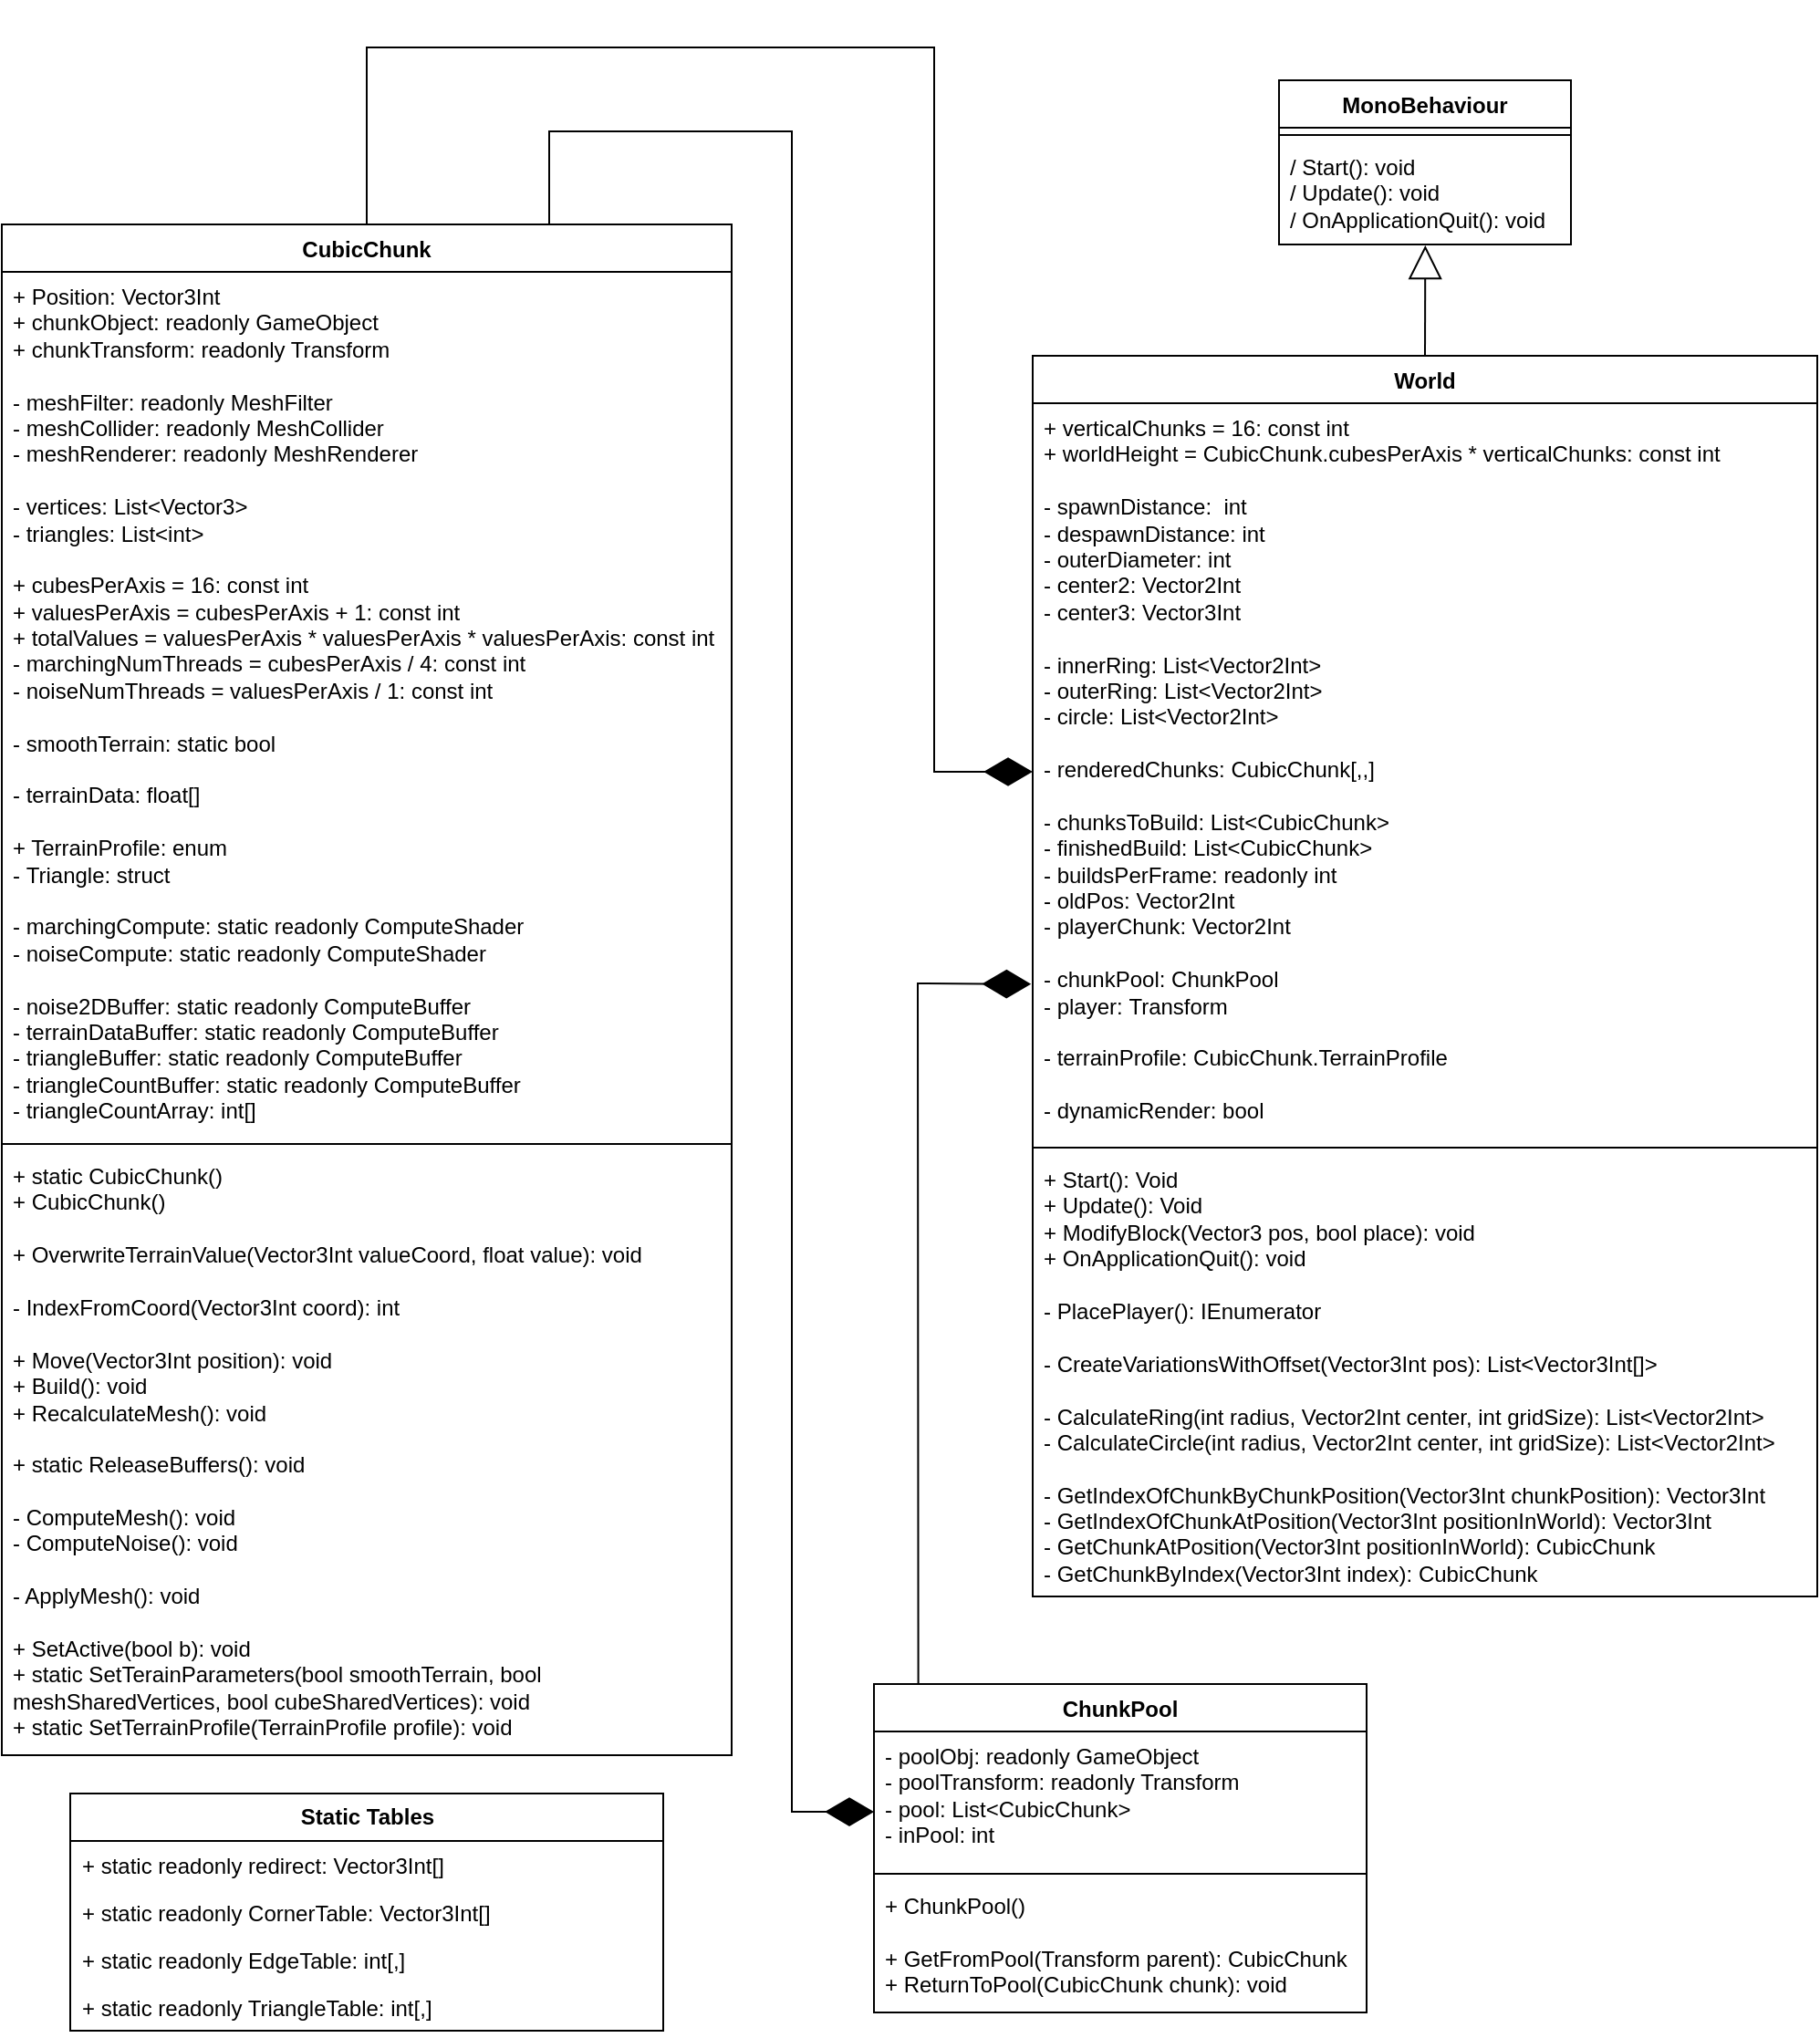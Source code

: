 <mxfile version="24.7.8">
  <diagram name="Page-1" id="7AZ2iGGMSTfgzpmB2fW4">
    <mxGraphModel dx="3457" dy="2636" grid="0" gridSize="10" guides="1" tooltips="1" connect="1" arrows="1" fold="1" page="1" pageScale="1" pageWidth="850" pageHeight="1100" math="0" shadow="0">
      <root>
        <mxCell id="0" />
        <mxCell id="1" parent="0" />
        <mxCell id="fkbyZMpydI6FCDIi1KVa-1" value="MonoBehaviour" style="swimlane;fontStyle=1;align=center;verticalAlign=top;childLayout=stackLayout;horizontal=1;startSize=26;horizontalStack=0;resizeParent=1;resizeParentMax=0;resizeLast=0;collapsible=1;marginBottom=0;whiteSpace=wrap;html=1;" parent="1" vertex="1">
          <mxGeometry x="550" y="26" width="160" height="90" as="geometry" />
        </mxCell>
        <mxCell id="fkbyZMpydI6FCDIi1KVa-3" value="" style="line;strokeWidth=1;fillColor=none;align=left;verticalAlign=middle;spacingTop=-1;spacingLeft=3;spacingRight=3;rotatable=0;labelPosition=right;points=[];portConstraint=eastwest;strokeColor=inherit;" parent="fkbyZMpydI6FCDIi1KVa-1" vertex="1">
          <mxGeometry y="26" width="160" height="8" as="geometry" />
        </mxCell>
        <mxCell id="fkbyZMpydI6FCDIi1KVa-4" value="/ Start(): void&lt;div&gt;/ Update(): void&lt;br&gt;&lt;/div&gt;&lt;div&gt;/&amp;nbsp;OnApplicationQuit(): void&lt;/div&gt;" style="text;strokeColor=none;fillColor=none;align=left;verticalAlign=top;spacingLeft=4;spacingRight=4;overflow=hidden;rotatable=0;points=[[0,0.5],[1,0.5]];portConstraint=eastwest;whiteSpace=wrap;html=1;" parent="fkbyZMpydI6FCDIi1KVa-1" vertex="1">
          <mxGeometry y="34" width="160" height="56" as="geometry" />
        </mxCell>
        <mxCell id="fkbyZMpydI6FCDIi1KVa-8" value="" style="endArrow=block;endSize=16;endFill=0;html=1;rounded=0;exitX=0.5;exitY=0;exitDx=0;exitDy=0;entryX=0.501;entryY=1.009;entryDx=0;entryDy=0;entryPerimeter=0;" parent="1" source="fkbyZMpydI6FCDIi1KVa-9" target="fkbyZMpydI6FCDIi1KVa-4" edge="1">
          <mxGeometry width="160" relative="1" as="geometry">
            <mxPoint x="328" y="187" as="sourcePoint" />
            <mxPoint x="478" y="157" as="targetPoint" />
          </mxGeometry>
        </mxCell>
        <mxCell id="fkbyZMpydI6FCDIi1KVa-9" value="World" style="swimlane;fontStyle=1;align=center;verticalAlign=top;childLayout=stackLayout;horizontal=1;startSize=26;horizontalStack=0;resizeParent=1;resizeParentMax=0;resizeLast=0;collapsible=1;marginBottom=0;whiteSpace=wrap;html=1;" parent="1" vertex="1">
          <mxGeometry x="415" y="177" width="430" height="680" as="geometry" />
        </mxCell>
        <mxCell id="fkbyZMpydI6FCDIi1KVa-10" value="&lt;div&gt;+ verticalChunks = 16:&amp;nbsp;&lt;span style=&quot;background-color: initial;&quot;&gt;const int&lt;/span&gt;&lt;/div&gt;&lt;div&gt;+ worldHeight = CubicChunk.cubesPerAxis * verticalChunks:&amp;nbsp;&lt;span style=&quot;background-color: initial;&quot;&gt;const int&lt;/span&gt;&lt;/div&gt;&lt;div&gt;&lt;span style=&quot;background-color: initial;&quot;&gt;&lt;br&gt;&lt;/span&gt;&lt;/div&gt;&lt;div&gt;&lt;span style=&quot;background-color: initial;&quot;&gt;- spawnDistance:&amp;nbsp;&lt;/span&gt;&lt;span style=&quot;background-color: initial;&quot;&gt;&amp;nbsp;&lt;/span&gt;&lt;span style=&quot;background-color: initial;&quot;&gt;int&lt;/span&gt;&lt;/div&gt;&lt;div&gt;&lt;span style=&quot;background-color: initial;&quot;&gt;&lt;div&gt;- despawnDistance: int&lt;/div&gt;&lt;div&gt;- outerDiameter: int&lt;/div&gt;&lt;div&gt;- center2: Vector2Int&lt;/div&gt;&lt;div&gt;- center3: Vector3Int&lt;/div&gt;&lt;div&gt;&lt;br&gt;&lt;/div&gt;&lt;div&gt;- innerRing:&amp;nbsp;&lt;span style=&quot;background-color: initial;&quot;&gt;List&amp;lt;Vector2Int&amp;gt;&lt;/span&gt;&lt;/div&gt;&lt;/span&gt;&lt;span style=&quot;background-color: initial;&quot;&gt;&lt;div&gt;- outerRing:&amp;nbsp;&lt;span style=&quot;background-color: initial;&quot;&gt;List&amp;lt;Vector2Int&amp;gt;&lt;/span&gt;&lt;/div&gt;&lt;/span&gt;&lt;span style=&quot;background-color: initial;&quot;&gt;&lt;div&gt;- circle:&amp;nbsp;&lt;span style=&quot;background-color: initial;&quot;&gt;List&amp;lt;Vector2Int&amp;gt;&lt;/span&gt;&lt;/div&gt;&lt;/span&gt;&lt;span style=&quot;background-color: initial;&quot;&gt;&lt;div&gt;&lt;br&gt;&lt;/div&gt;&lt;div&gt;- renderedChunks:&amp;nbsp;&lt;span style=&quot;background-color: initial;&quot;&gt;CubicChunk[,,]&lt;/span&gt;&lt;/div&gt;&lt;/span&gt;&lt;span style=&quot;background-color: initial;&quot;&gt;&lt;div&gt;&lt;br&gt;&lt;/div&gt;&lt;div&gt;- chunksToBuild:&amp;nbsp;&lt;span style=&quot;background-color: initial;&quot;&gt;List&amp;lt;CubicChunk&amp;gt;&lt;/span&gt;&lt;/div&gt;&lt;/span&gt;&lt;span style=&quot;background-color: initial;&quot;&gt;&lt;div&gt;- finishedBuild:&amp;nbsp;&lt;span style=&quot;background-color: initial;&quot;&gt;List&amp;lt;CubicChunk&amp;gt;&lt;/span&gt;&lt;/div&gt;&lt;/span&gt;&lt;span style=&quot;background-color: initial;&quot;&gt;&lt;div&gt;- buildsPerFrame:&amp;nbsp;&lt;span style=&quot;background-color: initial;&quot;&gt;readonly int&lt;/span&gt;&lt;/div&gt;&lt;/span&gt;&lt;span style=&quot;background-color: initial;&quot;&gt;&lt;div&gt;- oldPos:&amp;nbsp;&lt;span style=&quot;background-color: initial;&quot;&gt;Vector2Int&lt;/span&gt;&lt;span style=&quot;background-color: initial;&quot;&gt;&amp;nbsp;&lt;/span&gt;&lt;/div&gt;&lt;/span&gt;&lt;span style=&quot;background-color: initial;&quot;&gt;&lt;div&gt;- playerChunk:&amp;nbsp;&lt;span style=&quot;background-color: initial;&quot;&gt;Vector2Int&lt;/span&gt;&lt;span style=&quot;background-color: initial;&quot;&gt;&amp;nbsp;&lt;/span&gt;&lt;/div&gt;&lt;/span&gt;&lt;span style=&quot;background-color: initial;&quot;&gt;&lt;div&gt;&lt;br&gt;&lt;/div&gt;&lt;div&gt;- chunkPool:&amp;nbsp;&lt;span style=&quot;background-color: initial;&quot;&gt;ChunkPool&lt;/span&gt;&lt;span style=&quot;background-color: initial;&quot;&gt;&amp;nbsp;&lt;/span&gt;&lt;/div&gt;&lt;/span&gt;&lt;span style=&quot;background-color: initial;&quot;&gt;&lt;div&gt;&lt;span style=&quot;background-color: initial;&quot;&gt;- player:&amp;nbsp;&lt;/span&gt;&lt;span style=&quot;background-color: initial;&quot;&gt;Transform&lt;/span&gt;&lt;span style=&quot;background-color: initial;&quot;&gt;&amp;nbsp;&lt;/span&gt;&lt;/div&gt;&lt;/span&gt;&lt;span style=&quot;background-color: initial;&quot;&gt;&lt;div&gt;&lt;br&gt;&lt;/div&gt;&lt;div&gt;&lt;span style=&quot;background-color: initial;&quot;&gt;- terrainProfile:&amp;nbsp;&lt;/span&gt;&lt;span style=&quot;background-color: initial;&quot;&gt;CubicChunk.TerrainProfile&lt;/span&gt;&lt;br&gt;&lt;/div&gt;&lt;/span&gt;&lt;span style=&quot;background-color: initial;&quot;&gt;&lt;div&gt;&lt;br&gt;&lt;/div&gt;&lt;div&gt;- dynamicRender:&amp;nbsp;&lt;span style=&quot;background-color: initial;&quot;&gt;bool&lt;/span&gt;&lt;span style=&quot;background-color: initial;&quot;&gt;&amp;nbsp;&lt;/span&gt;&lt;/div&gt;&lt;/span&gt;&lt;/div&gt;" style="text;strokeColor=none;fillColor=none;align=left;verticalAlign=top;spacingLeft=4;spacingRight=4;overflow=hidden;rotatable=0;points=[[0,0.5],[1,0.5]];portConstraint=eastwest;whiteSpace=wrap;html=1;" parent="fkbyZMpydI6FCDIi1KVa-9" vertex="1">
          <mxGeometry y="26" width="430" height="404" as="geometry" />
        </mxCell>
        <mxCell id="fkbyZMpydI6FCDIi1KVa-11" value="" style="line;strokeWidth=1;fillColor=none;align=left;verticalAlign=middle;spacingTop=-1;spacingLeft=3;spacingRight=3;rotatable=0;labelPosition=right;points=[];portConstraint=eastwest;strokeColor=inherit;" parent="fkbyZMpydI6FCDIi1KVa-9" vertex="1">
          <mxGeometry y="430" width="430" height="8" as="geometry" />
        </mxCell>
        <mxCell id="fkbyZMpydI6FCDIi1KVa-12" value="+ Start(): Void&lt;div&gt;+&amp;nbsp;&lt;span style=&quot;background-color: initial;&quot;&gt;Update(): Void&lt;/span&gt;&lt;/div&gt;&lt;div&gt;&lt;span style=&quot;background-color: initial;&quot;&gt;+ ModifyBlock(&lt;/span&gt;&lt;span style=&quot;background-color: initial;&quot;&gt;Vector3 pos, bool place&lt;/span&gt;&lt;span style=&quot;background-color: initial;&quot;&gt;):&amp;nbsp;&lt;/span&gt;&lt;span style=&quot;background-color: initial;&quot;&gt;void&lt;/span&gt;&lt;span style=&quot;background-color: initial;&quot;&gt;&amp;nbsp;&lt;/span&gt;&lt;/div&gt;&lt;div&gt;&lt;span style=&quot;background-color: initial;&quot;&gt;+&amp;nbsp;&lt;/span&gt;&lt;span style=&quot;background-color: initial;&quot;&gt;OnApplicationQuit(): void&lt;/span&gt;&lt;/div&gt;&lt;div&gt;&lt;span style=&quot;background-color: initial;&quot;&gt;&lt;br&gt;&lt;/span&gt;&lt;/div&gt;&lt;div&gt;&lt;span style=&quot;background-color: initial;&quot;&gt;-&amp;nbsp;&lt;/span&gt;&lt;span style=&quot;background-color: initial;&quot;&gt;PlacePlayer():&amp;nbsp;&lt;/span&gt;&lt;span style=&quot;background-color: initial;&quot;&gt;IEnumerator&lt;/span&gt;&lt;/div&gt;&lt;div&gt;&lt;span style=&quot;background-color: initial;&quot;&gt;&lt;br&gt;&lt;/span&gt;&lt;/div&gt;&lt;div&gt;&lt;span style=&quot;background-color: initial;&quot;&gt;-&lt;/span&gt;&lt;span style=&quot;background-color: initial;&quot;&gt;&amp;nbsp;CreateVariationsWithOffset(Vector3Int pos):&amp;nbsp;&lt;/span&gt;&lt;span style=&quot;background-color: initial;&quot;&gt;List&amp;lt;Vector3Int[]&amp;gt;&lt;/span&gt;&lt;/div&gt;&lt;div&gt;&lt;span style=&quot;background-color: initial;&quot;&gt;&lt;br&gt;&lt;/span&gt;&lt;/div&gt;&lt;div&gt;&lt;span style=&quot;background-color: initial;&quot;&gt;-&lt;/span&gt;&lt;span style=&quot;background-color: initial;&quot;&gt;&amp;nbsp;CalculateRing(int radius, Vector2Int center, int gridSize):&amp;nbsp;&lt;/span&gt;&lt;span style=&quot;background-color: initial;&quot;&gt;List&amp;lt;Vector2Int&amp;gt;&lt;/span&gt;&lt;/div&gt;&lt;div&gt;&lt;span style=&quot;background-color: initial;&quot;&gt;-&lt;/span&gt;&lt;span style=&quot;background-color: initial;&quot;&gt;&amp;nbsp;CalculateCircle(int radius, Vector2Int center, int gridSize):&amp;nbsp;&lt;/span&gt;&lt;span style=&quot;background-color: initial;&quot;&gt;List&amp;lt;Vector2Int&amp;gt;&lt;/span&gt;&lt;/div&gt;&lt;div&gt;&lt;span style=&quot;background-color: initial;&quot;&gt;&lt;br&gt;&lt;/span&gt;&lt;/div&gt;&lt;div&gt;&lt;span style=&quot;background-color: initial;&quot;&gt;-&lt;/span&gt;&lt;span style=&quot;background-color: initial;&quot;&gt;&amp;nbsp;GetIndexOfChunkByChunkPosition(Vector3Int chunkPosition):&amp;nbsp;&lt;/span&gt;&lt;span style=&quot;background-color: initial;&quot;&gt;Vector3Int&lt;/span&gt;&lt;/div&gt;&lt;div&gt;- GetIndexOfChunkAtPosition(Vector3Int positionInWorld):&amp;nbsp;&lt;span style=&quot;background-color: initial;&quot;&gt;Vector3Int&lt;/span&gt;&lt;/div&gt;&lt;div&gt;- GetChunkAtPosition(Vector3Int positionInWorld):&amp;nbsp;&lt;span style=&quot;background-color: initial;&quot;&gt;CubicChunk&lt;/span&gt;&lt;/div&gt;&lt;div&gt;- GetChunkByIndex(Vector3Int index):&amp;nbsp;&lt;span style=&quot;background-color: initial;&quot;&gt;CubicChunk&lt;/span&gt;&lt;/div&gt;&lt;div&gt;&lt;br&gt;&lt;/div&gt;&lt;div&gt;&lt;br&gt;&lt;/div&gt;" style="text;strokeColor=none;fillColor=none;align=left;verticalAlign=top;spacingLeft=4;spacingRight=4;overflow=hidden;rotatable=0;points=[[0,0.5],[1,0.5]];portConstraint=eastwest;whiteSpace=wrap;html=1;" parent="fkbyZMpydI6FCDIi1KVa-9" vertex="1">
          <mxGeometry y="438" width="430" height="242" as="geometry" />
        </mxCell>
        <mxCell id="fkbyZMpydI6FCDIi1KVa-13" value="CubicChunk" style="swimlane;fontStyle=1;align=center;verticalAlign=top;childLayout=stackLayout;horizontal=1;startSize=26;horizontalStack=0;resizeParent=1;resizeParentMax=0;resizeLast=0;collapsible=1;marginBottom=0;whiteSpace=wrap;html=1;" parent="1" vertex="1">
          <mxGeometry x="-150" y="105" width="400" height="839" as="geometry" />
        </mxCell>
        <mxCell id="fkbyZMpydI6FCDIi1KVa-14" value="&lt;div&gt;&lt;span style=&quot;background-color: initial;&quot;&gt;+ Position:&amp;nbsp;&lt;/span&gt;&lt;span style=&quot;background-color: initial;&quot;&gt;Vector3Int&lt;/span&gt;&lt;span style=&quot;background-color: initial;&quot;&gt;&amp;nbsp;&lt;/span&gt;&lt;br&gt;&lt;/div&gt;&lt;div&gt;+ chunkObject:&amp;nbsp;&lt;span style=&quot;background-color: initial;&quot;&gt;readonly GameObject&lt;/span&gt;&lt;/div&gt;&lt;div&gt;+ chunkTransform:&amp;nbsp;&lt;span style=&quot;background-color: initial;&quot;&gt;readonly Transform&lt;/span&gt;&lt;/div&gt;&lt;div&gt;&lt;br&gt;&lt;/div&gt;&lt;div&gt;- meshFilter:&amp;nbsp;&lt;span style=&quot;background-color: initial;&quot;&gt;readonly&lt;/span&gt;&lt;span style=&quot;background-color: initial;&quot;&gt;&amp;nbsp;&lt;/span&gt;&lt;span style=&quot;background-color: initial;&quot;&gt;MeshFilter&lt;/span&gt;&lt;/div&gt;&lt;div&gt;- meshCollider:&amp;nbsp;&lt;span style=&quot;background-color: initial;&quot;&gt;readonly&lt;/span&gt;&lt;span style=&quot;background-color: initial;&quot;&gt;&amp;nbsp;&lt;/span&gt;&lt;span style=&quot;background-color: initial;&quot;&gt;MeshCollider&lt;/span&gt;&lt;span style=&quot;background-color: initial;&quot;&gt;&amp;nbsp;&lt;/span&gt;&lt;/div&gt;&lt;div&gt;- meshRenderer:&amp;nbsp;&lt;span style=&quot;background-color: initial;&quot;&gt;readonly&lt;/span&gt;&lt;span style=&quot;background-color: initial;&quot;&gt;&amp;nbsp;&lt;/span&gt;&lt;span style=&quot;background-color: initial;&quot;&gt;MeshRenderer&lt;/span&gt;&lt;span style=&quot;background-color: initial;&quot;&gt;&amp;nbsp;&lt;/span&gt;&lt;/div&gt;&lt;div&gt;&lt;br&gt;&lt;/div&gt;&lt;div&gt;- vertices:&amp;nbsp;List&amp;lt;Vector3&amp;gt;&lt;/div&gt;&lt;div&gt;- triangles:&amp;nbsp;&lt;span style=&quot;background-color: initial;&quot;&gt;List&amp;lt;int&amp;gt;&lt;/span&gt;&lt;span style=&quot;background-color: initial;&quot;&gt;&amp;nbsp;&lt;/span&gt;&lt;/div&gt;&lt;div&gt;&lt;br&gt;&lt;/div&gt;&lt;div&gt;+ cubesPerAxis = 16:&amp;nbsp;&lt;span style=&quot;background-color: initial;&quot;&gt;const int&lt;/span&gt;&lt;/div&gt;&lt;div&gt;+ valuesPerAxis = cubesPerAxis + 1:&amp;nbsp;&lt;span style=&quot;background-color: initial;&quot;&gt;const int&lt;/span&gt;&lt;/div&gt;&lt;div&gt;+ totalValues = valuesPerAxis * valuesPerAxis * valuesPerAxis:&amp;nbsp;&lt;span style=&quot;background-color: initial;&quot;&gt;const int&lt;/span&gt;&lt;/div&gt;&lt;div&gt;&lt;span style=&quot;background-color: initial;&quot;&gt;- marchingNumThreads = cubesPerAxis / 4:&amp;nbsp;&lt;/span&gt;&lt;span style=&quot;background-color: initial;&quot;&gt;const int&lt;/span&gt;&lt;span style=&quot;background-color: initial;&quot;&gt;&amp;nbsp;&lt;/span&gt;&lt;br&gt;&lt;/div&gt;&lt;div&gt;- noiseNumThreads = valuesPerAxis / 1:&amp;nbsp;&lt;span style=&quot;background-color: initial;&quot;&gt;const int&lt;/span&gt;&lt;span style=&quot;background-color: initial;&quot;&gt;&amp;nbsp;&lt;/span&gt;&lt;/div&gt;&lt;div&gt;&lt;br&gt;&lt;/div&gt;&lt;div&gt;- smoothTerrain:&amp;nbsp;&lt;span style=&quot;background-color: initial;&quot;&gt;static bool&lt;/span&gt;&lt;/div&gt;&lt;div&gt;&lt;br&gt;&lt;/div&gt;&lt;div&gt;- terrainData:&amp;nbsp;&lt;span style=&quot;background-color: initial;&quot;&gt;float[]&lt;/span&gt;&lt;/div&gt;&lt;div&gt;&lt;span style=&quot;background-color: initial;&quot;&gt;&lt;br&gt;&lt;/span&gt;&lt;/div&gt;&lt;div&gt;&lt;span style=&quot;background-color: initial;&quot;&gt;+ TerrainProfile:&amp;nbsp;&lt;/span&gt;&lt;span style=&quot;background-color: initial;&quot;&gt;enum&lt;/span&gt;&lt;span style=&quot;background-color: initial;&quot;&gt;&amp;nbsp;&lt;/span&gt;&lt;span style=&quot;background-color: initial;&quot;&gt;&lt;br&gt;&lt;/span&gt;&lt;/div&gt;&lt;div&gt;&lt;span style=&quot;background-color: initial;&quot;&gt;-&amp;nbsp;&lt;/span&gt;&lt;span style=&quot;background-color: initial;&quot;&gt;Triangle: struct&lt;/span&gt;&lt;br&gt;&lt;/div&gt;&lt;div&gt;&lt;span style=&quot;background-color: initial;&quot;&gt;&lt;br&gt;&lt;/span&gt;&lt;/div&gt;&lt;div&gt;&lt;span style=&quot;background-color: initial;&quot;&gt;&lt;div&gt;- marchingCompute: static readonly ComputeShader&lt;/div&gt;&lt;div&gt;- noiseCompute: static readonly ComputeShader&lt;/div&gt;&lt;div&gt;&lt;br&gt;&lt;/div&gt;&lt;div&gt;- noise2DBuffer: static readonly ComputeBuffer&lt;/div&gt;&lt;div&gt;- terrainDataBuffer: static readonly ComputeBuffer&lt;/div&gt;&lt;div&gt;- triangleBuffer: static readonly ComputeBuffer&lt;/div&gt;&lt;div&gt;- triangleCountBuffer: static readonly ComputeBuffer&lt;/div&gt;&lt;div&gt;- triangleCountArray: int[]&lt;/div&gt;&lt;/span&gt;&lt;/div&gt;" style="text;strokeColor=none;fillColor=none;align=left;verticalAlign=top;spacingLeft=4;spacingRight=4;overflow=hidden;rotatable=0;points=[[0,0.5],[1,0.5]];portConstraint=eastwest;whiteSpace=wrap;html=1;" parent="fkbyZMpydI6FCDIi1KVa-13" vertex="1">
          <mxGeometry y="26" width="400" height="474" as="geometry" />
        </mxCell>
        <mxCell id="fkbyZMpydI6FCDIi1KVa-15" value="" style="line;strokeWidth=1;fillColor=none;align=left;verticalAlign=middle;spacingTop=-1;spacingLeft=3;spacingRight=3;rotatable=0;labelPosition=right;points=[];portConstraint=eastwest;strokeColor=inherit;" parent="fkbyZMpydI6FCDIi1KVa-13" vertex="1">
          <mxGeometry y="500" width="400" height="8" as="geometry" />
        </mxCell>
        <mxCell id="fkbyZMpydI6FCDIi1KVa-16" value="&lt;div&gt;+ static CubicChunk()&lt;/div&gt;&lt;div&gt;+ CubicChunk()&lt;/div&gt;&lt;div&gt;&lt;br&gt;&lt;/div&gt;&lt;div&gt;+ OverwriteTerrainValue(Vector3Int valueCoord, float value): void&amp;nbsp;&lt;/div&gt;&lt;div&gt;&lt;br&gt;&lt;/div&gt;&lt;div&gt;- IndexFromCoord(Vector3Int coord): int&lt;/div&gt;&lt;div&gt;&lt;br&gt;&lt;/div&gt;&lt;div&gt;+ Move(Vector3Int position): void&lt;/div&gt;&lt;div&gt;+ Build(): void&lt;/div&gt;&lt;div&gt;+ RecalculateMesh(): void&lt;/div&gt;&lt;div&gt;&lt;br&gt;&lt;/div&gt;&lt;div&gt;&lt;div&gt;+ static ReleaseBuffers(): void&lt;/div&gt;&lt;div&gt;&lt;br&gt;&lt;/div&gt;&lt;div&gt;- ComputeMesh(): void&lt;/div&gt;&lt;div&gt;- ComputeNoise(): void&amp;nbsp;&lt;/div&gt;&lt;/div&gt;&lt;div&gt;&lt;br&gt;&lt;/div&gt;&lt;div&gt;- ApplyMesh(): void&lt;/div&gt;&lt;div&gt;&lt;br&gt;&lt;/div&gt;&lt;div&gt;+ SetActive(bool b): void&lt;/div&gt;&lt;div&gt;+ static SetTerainParameters(bool smoothTerrain, bool meshSharedVertices, bool cubeSharedVertices): void&amp;nbsp;&lt;/div&gt;&lt;div&gt;+ static SetTerrainProfile(TerrainProfile profile): void&amp;nbsp;&lt;/div&gt;" style="text;strokeColor=none;fillColor=none;align=left;verticalAlign=top;spacingLeft=4;spacingRight=4;overflow=hidden;rotatable=0;points=[[0,0.5],[1,0.5]];portConstraint=eastwest;whiteSpace=wrap;html=1;" parent="fkbyZMpydI6FCDIi1KVa-13" vertex="1">
          <mxGeometry y="508" width="400" height="331" as="geometry" />
        </mxCell>
        <mxCell id="fkbyZMpydI6FCDIi1KVa-19" value="" style="endArrow=diamondThin;endFill=1;endSize=24;html=1;rounded=0;entryX=0;entryY=0.5;entryDx=0;entryDy=0;exitX=0.5;exitY=0;exitDx=0;exitDy=0;" parent="1" source="fkbyZMpydI6FCDIi1KVa-13" target="fkbyZMpydI6FCDIi1KVa-10" edge="1">
          <mxGeometry width="160" relative="1" as="geometry">
            <mxPoint x="28" y="417" as="sourcePoint" />
            <mxPoint x="188" y="417" as="targetPoint" />
            <Array as="points">
              <mxPoint x="50" y="8" />
              <mxPoint x="361" y="8" />
              <mxPoint x="361" y="405" />
            </Array>
          </mxGeometry>
        </mxCell>
        <mxCell id="fkbyZMpydI6FCDIi1KVa-22" value="ChunkPool" style="swimlane;fontStyle=1;align=center;verticalAlign=top;childLayout=stackLayout;horizontal=1;startSize=26;horizontalStack=0;resizeParent=1;resizeParentMax=0;resizeLast=0;collapsible=1;marginBottom=0;whiteSpace=wrap;html=1;" parent="1" vertex="1">
          <mxGeometry x="328" y="905" width="270" height="180" as="geometry" />
        </mxCell>
        <mxCell id="fkbyZMpydI6FCDIi1KVa-23" value="&lt;div&gt;- poolObj: readonly GameObject&amp;nbsp;&lt;/div&gt;&lt;div&gt;- poolTransform: readonly Transform&lt;/div&gt;&lt;div&gt;- pool: List&amp;lt;CubicChunk&amp;gt;&lt;/div&gt;&lt;div&gt;- inPool: int&amp;nbsp;&lt;/div&gt;" style="text;strokeColor=none;fillColor=none;align=left;verticalAlign=top;spacingLeft=4;spacingRight=4;overflow=hidden;rotatable=0;points=[[0,0.5],[1,0.5]];portConstraint=eastwest;whiteSpace=wrap;html=1;" parent="fkbyZMpydI6FCDIi1KVa-22" vertex="1">
          <mxGeometry y="26" width="270" height="74" as="geometry" />
        </mxCell>
        <mxCell id="fkbyZMpydI6FCDIi1KVa-24" value="" style="line;strokeWidth=1;fillColor=none;align=left;verticalAlign=middle;spacingTop=-1;spacingLeft=3;spacingRight=3;rotatable=0;labelPosition=right;points=[];portConstraint=eastwest;strokeColor=inherit;" parent="fkbyZMpydI6FCDIi1KVa-22" vertex="1">
          <mxGeometry y="100" width="270" height="8" as="geometry" />
        </mxCell>
        <mxCell id="fkbyZMpydI6FCDIi1KVa-25" value="&lt;div&gt;+ ChunkPool()&lt;/div&gt;&lt;div&gt;&lt;br&gt;&lt;/div&gt;&lt;div&gt;+ GetFromPool(Transform parent): CubicChunk&amp;nbsp;&lt;/div&gt;&lt;div&gt;+ ReturnToPool(CubicChunk chunk): void&amp;nbsp;&lt;/div&gt;" style="text;strokeColor=none;fillColor=none;align=left;verticalAlign=top;spacingLeft=4;spacingRight=4;overflow=hidden;rotatable=0;points=[[0,0.5],[1,0.5]];portConstraint=eastwest;whiteSpace=wrap;html=1;" parent="fkbyZMpydI6FCDIi1KVa-22" vertex="1">
          <mxGeometry y="108" width="270" height="72" as="geometry" />
        </mxCell>
        <mxCell id="fkbyZMpydI6FCDIi1KVa-27" value="" style="endArrow=diamondThin;endFill=1;endSize=24;html=1;rounded=0;entryX=0;entryY=0.595;entryDx=0;entryDy=0;entryPerimeter=0;exitX=0.75;exitY=0;exitDx=0;exitDy=0;" parent="1" source="fkbyZMpydI6FCDIi1KVa-13" target="fkbyZMpydI6FCDIi1KVa-23" edge="1">
          <mxGeometry width="160" relative="1" as="geometry">
            <mxPoint x="268" y="1087" as="sourcePoint" />
            <mxPoint x="428" y="1087" as="targetPoint" />
            <Array as="points">
              <mxPoint x="150" y="54" />
              <mxPoint x="283" y="54" />
              <mxPoint x="283" y="975" />
            </Array>
          </mxGeometry>
        </mxCell>
        <mxCell id="fkbyZMpydI6FCDIi1KVa-28" value="" style="endArrow=diamondThin;endFill=1;endSize=24;html=1;rounded=0;entryX=-0.002;entryY=0.788;entryDx=0;entryDy=0;entryPerimeter=0;exitX=0.09;exitY=0.001;exitDx=0;exitDy=0;exitPerimeter=0;" parent="1" source="fkbyZMpydI6FCDIi1KVa-22" target="fkbyZMpydI6FCDIi1KVa-10" edge="1">
          <mxGeometry width="160" relative="1" as="geometry">
            <mxPoint x="478" y="927" as="sourcePoint" />
            <mxPoint x="188" y="777" as="targetPoint" />
            <Array as="points">
              <mxPoint x="352" y="521" />
            </Array>
          </mxGeometry>
        </mxCell>
        <mxCell id="_sql6eok9KkxB-_r3Eai-1" value="&lt;b&gt;Static Tables&lt;/b&gt;" style="swimlane;fontStyle=0;childLayout=stackLayout;horizontal=1;startSize=26;fillColor=none;horizontalStack=0;resizeParent=1;resizeParentMax=0;resizeLast=0;collapsible=1;marginBottom=0;whiteSpace=wrap;html=1;" vertex="1" parent="1">
          <mxGeometry x="-112.5" y="965" width="325" height="130" as="geometry" />
        </mxCell>
        <mxCell id="_sql6eok9KkxB-_r3Eai-2" value="+ static readonly redirect: Vector3Int[]" style="text;strokeColor=none;fillColor=none;align=left;verticalAlign=top;spacingLeft=4;spacingRight=4;overflow=hidden;rotatable=0;points=[[0,0.5],[1,0.5]];portConstraint=eastwest;whiteSpace=wrap;html=1;" vertex="1" parent="_sql6eok9KkxB-_r3Eai-1">
          <mxGeometry y="26" width="325" height="26" as="geometry" />
        </mxCell>
        <mxCell id="_sql6eok9KkxB-_r3Eai-3" value="+ static readonly CornerTable: Vector3Int[]" style="text;strokeColor=none;fillColor=none;align=left;verticalAlign=top;spacingLeft=4;spacingRight=4;overflow=hidden;rotatable=0;points=[[0,0.5],[1,0.5]];portConstraint=eastwest;whiteSpace=wrap;html=1;" vertex="1" parent="_sql6eok9KkxB-_r3Eai-1">
          <mxGeometry y="52" width="325" height="26" as="geometry" />
        </mxCell>
        <mxCell id="_sql6eok9KkxB-_r3Eai-9" value="+ static readonly EdgeTable: int[,]" style="text;strokeColor=none;fillColor=none;align=left;verticalAlign=top;spacingLeft=4;spacingRight=4;overflow=hidden;rotatable=0;points=[[0,0.5],[1,0.5]];portConstraint=eastwest;whiteSpace=wrap;html=1;" vertex="1" parent="_sql6eok9KkxB-_r3Eai-1">
          <mxGeometry y="78" width="325" height="26" as="geometry" />
        </mxCell>
        <mxCell id="_sql6eok9KkxB-_r3Eai-4" value="+ static readonly TriangleTable: int[,]" style="text;strokeColor=none;fillColor=none;align=left;verticalAlign=top;spacingLeft=4;spacingRight=4;overflow=hidden;rotatable=0;points=[[0,0.5],[1,0.5]];portConstraint=eastwest;whiteSpace=wrap;html=1;" vertex="1" parent="_sql6eok9KkxB-_r3Eai-1">
          <mxGeometry y="104" width="325" height="26" as="geometry" />
        </mxCell>
      </root>
    </mxGraphModel>
  </diagram>
</mxfile>
